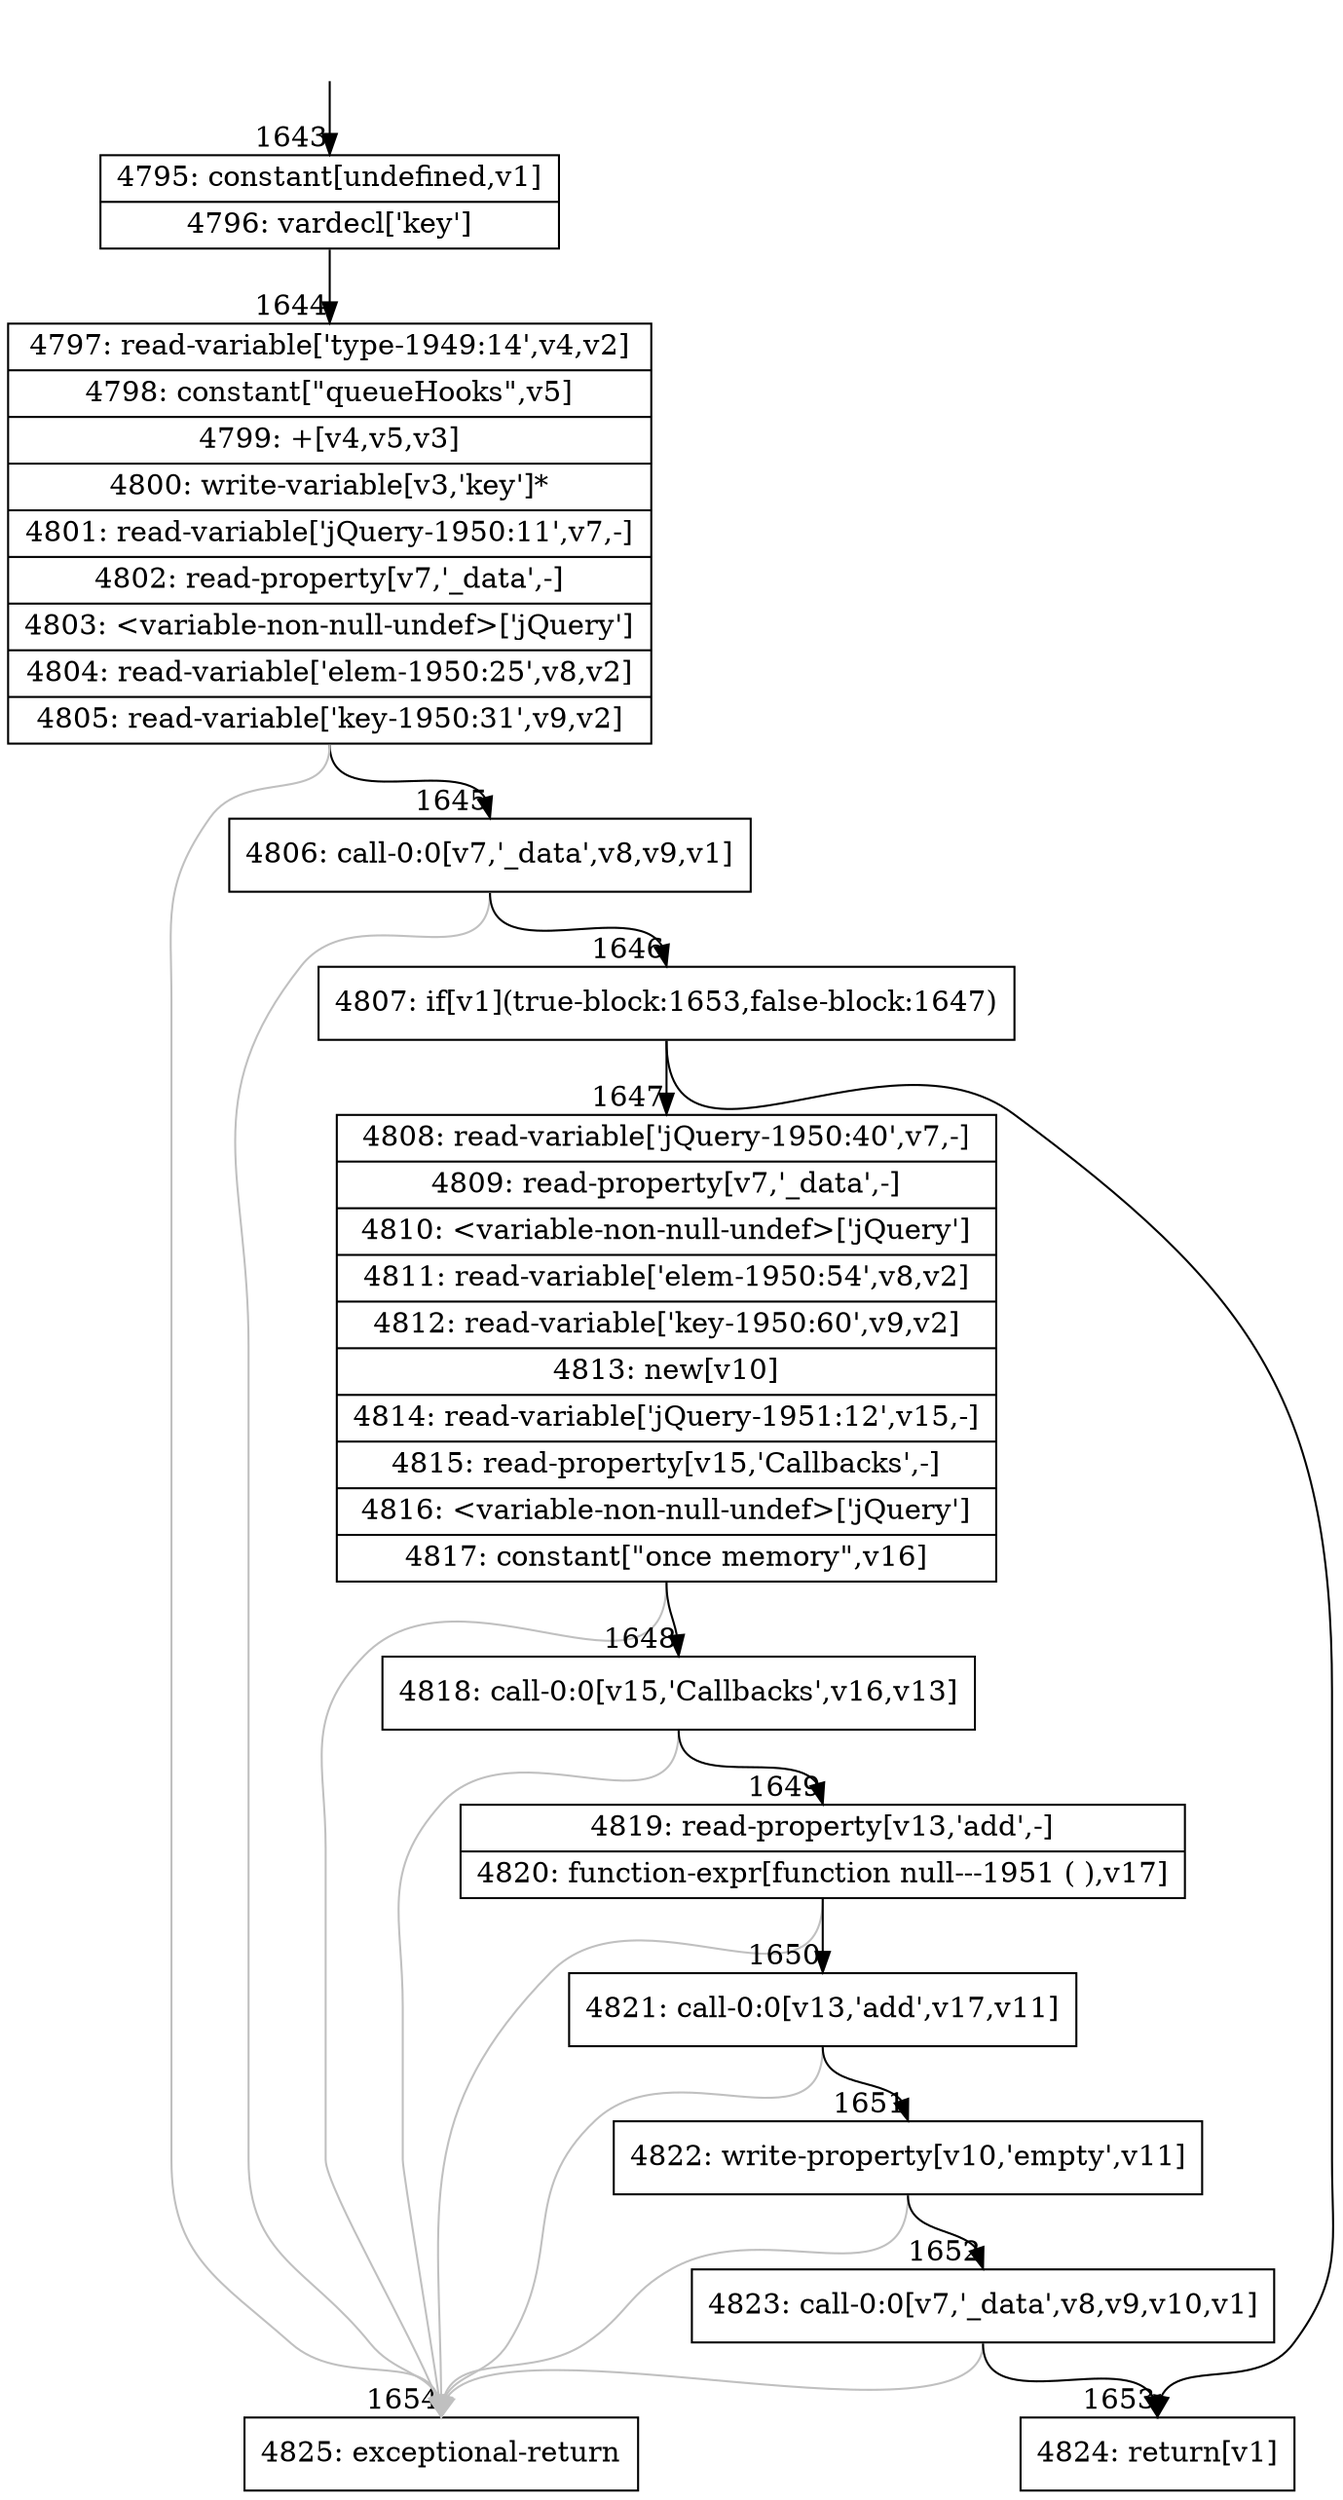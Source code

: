 digraph {
rankdir="TD"
BB_entry111[shape=none,label=""];
BB_entry111 -> BB1643 [tailport=s, headport=n, headlabel="    1643"]
BB1643 [shape=record label="{4795: constant[undefined,v1]|4796: vardecl['key']}" ] 
BB1643 -> BB1644 [tailport=s, headport=n, headlabel="      1644"]
BB1644 [shape=record label="{4797: read-variable['type-1949:14',v4,v2]|4798: constant[\"queueHooks\",v5]|4799: +[v4,v5,v3]|4800: write-variable[v3,'key']*|4801: read-variable['jQuery-1950:11',v7,-]|4802: read-property[v7,'_data',-]|4803: \<variable-non-null-undef\>['jQuery']|4804: read-variable['elem-1950:25',v8,v2]|4805: read-variable['key-1950:31',v9,v2]}" ] 
BB1644 -> BB1645 [tailport=s, headport=n, headlabel="      1645"]
BB1644 -> BB1654 [tailport=s, headport=n, color=gray, headlabel="      1654"]
BB1645 [shape=record label="{4806: call-0:0[v7,'_data',v8,v9,v1]}" ] 
BB1645 -> BB1646 [tailport=s, headport=n, headlabel="      1646"]
BB1645 -> BB1654 [tailport=s, headport=n, color=gray]
BB1646 [shape=record label="{4807: if[v1](true-block:1653,false-block:1647)}" ] 
BB1646 -> BB1653 [tailport=s, headport=n, headlabel="      1653"]
BB1646 -> BB1647 [tailport=s, headport=n, headlabel="      1647"]
BB1647 [shape=record label="{4808: read-variable['jQuery-1950:40',v7,-]|4809: read-property[v7,'_data',-]|4810: \<variable-non-null-undef\>['jQuery']|4811: read-variable['elem-1950:54',v8,v2]|4812: read-variable['key-1950:60',v9,v2]|4813: new[v10]|4814: read-variable['jQuery-1951:12',v15,-]|4815: read-property[v15,'Callbacks',-]|4816: \<variable-non-null-undef\>['jQuery']|4817: constant[\"once memory\",v16]}" ] 
BB1647 -> BB1648 [tailport=s, headport=n, headlabel="      1648"]
BB1647 -> BB1654 [tailport=s, headport=n, color=gray]
BB1648 [shape=record label="{4818: call-0:0[v15,'Callbacks',v16,v13]}" ] 
BB1648 -> BB1649 [tailport=s, headport=n, headlabel="      1649"]
BB1648 -> BB1654 [tailport=s, headport=n, color=gray]
BB1649 [shape=record label="{4819: read-property[v13,'add',-]|4820: function-expr[function null---1951 ( ),v17]}" ] 
BB1649 -> BB1650 [tailport=s, headport=n, headlabel="      1650"]
BB1649 -> BB1654 [tailport=s, headport=n, color=gray]
BB1650 [shape=record label="{4821: call-0:0[v13,'add',v17,v11]}" ] 
BB1650 -> BB1651 [tailport=s, headport=n, headlabel="      1651"]
BB1650 -> BB1654 [tailport=s, headport=n, color=gray]
BB1651 [shape=record label="{4822: write-property[v10,'empty',v11]}" ] 
BB1651 -> BB1652 [tailport=s, headport=n, headlabel="      1652"]
BB1651 -> BB1654 [tailport=s, headport=n, color=gray]
BB1652 [shape=record label="{4823: call-0:0[v7,'_data',v8,v9,v10,v1]}" ] 
BB1652 -> BB1653 [tailport=s, headport=n]
BB1652 -> BB1654 [tailport=s, headport=n, color=gray]
BB1653 [shape=record label="{4824: return[v1]}" ] 
BB1654 [shape=record label="{4825: exceptional-return}" ] 
}
